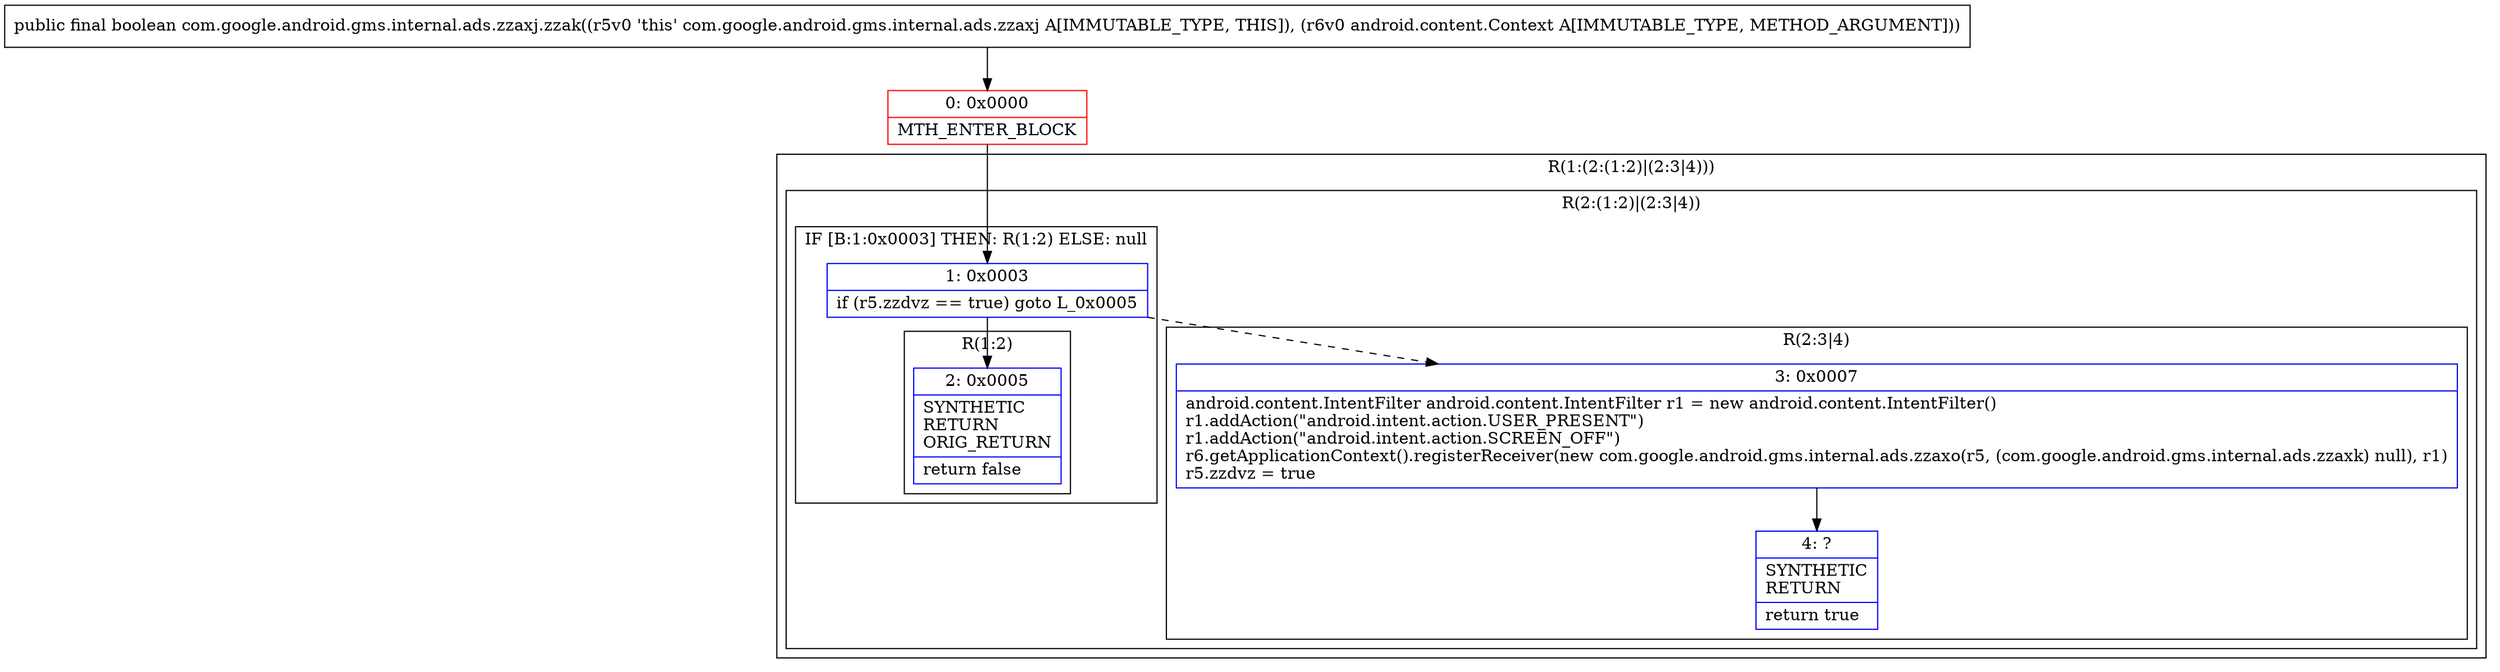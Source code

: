 digraph "CFG forcom.google.android.gms.internal.ads.zzaxj.zzak(Landroid\/content\/Context;)Z" {
subgraph cluster_Region_1409319054 {
label = "R(1:(2:(1:2)|(2:3|4)))";
node [shape=record,color=blue];
subgraph cluster_Region_1780178873 {
label = "R(2:(1:2)|(2:3|4))";
node [shape=record,color=blue];
subgraph cluster_IfRegion_420582371 {
label = "IF [B:1:0x0003] THEN: R(1:2) ELSE: null";
node [shape=record,color=blue];
Node_1 [shape=record,label="{1\:\ 0x0003|if (r5.zzdvz == true) goto L_0x0005\l}"];
subgraph cluster_Region_1041875272 {
label = "R(1:2)";
node [shape=record,color=blue];
Node_2 [shape=record,label="{2\:\ 0x0005|SYNTHETIC\lRETURN\lORIG_RETURN\l|return false\l}"];
}
}
subgraph cluster_Region_1706452306 {
label = "R(2:3|4)";
node [shape=record,color=blue];
Node_3 [shape=record,label="{3\:\ 0x0007|android.content.IntentFilter android.content.IntentFilter r1 = new android.content.IntentFilter()\lr1.addAction(\"android.intent.action.USER_PRESENT\")\lr1.addAction(\"android.intent.action.SCREEN_OFF\")\lr6.getApplicationContext().registerReceiver(new com.google.android.gms.internal.ads.zzaxo(r5, (com.google.android.gms.internal.ads.zzaxk) null), r1)\lr5.zzdvz = true\l}"];
Node_4 [shape=record,label="{4\:\ ?|SYNTHETIC\lRETURN\l|return true\l}"];
}
}
}
Node_0 [shape=record,color=red,label="{0\:\ 0x0000|MTH_ENTER_BLOCK\l}"];
MethodNode[shape=record,label="{public final boolean com.google.android.gms.internal.ads.zzaxj.zzak((r5v0 'this' com.google.android.gms.internal.ads.zzaxj A[IMMUTABLE_TYPE, THIS]), (r6v0 android.content.Context A[IMMUTABLE_TYPE, METHOD_ARGUMENT])) }"];
MethodNode -> Node_0;
Node_1 -> Node_2;
Node_1 -> Node_3[style=dashed];
Node_3 -> Node_4;
Node_0 -> Node_1;
}

